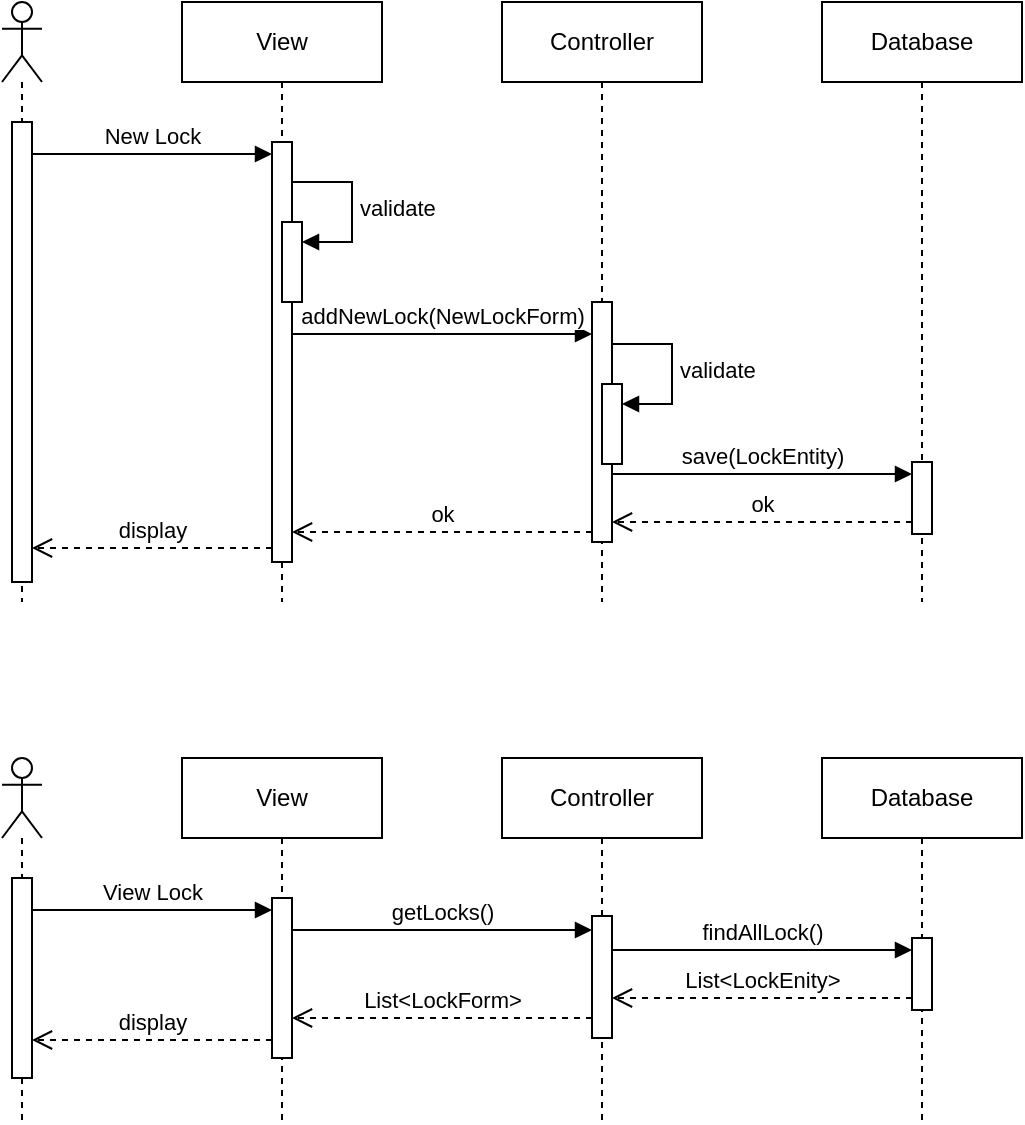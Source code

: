 <mxfile version="24.2.1" type="github">
  <diagram name="Page-1" id="eJk7ZBYUyf_CfmgWEd9V">
    <mxGraphModel dx="989" dy="539" grid="1" gridSize="10" guides="1" tooltips="1" connect="1" arrows="1" fold="1" page="1" pageScale="1" pageWidth="850" pageHeight="1100" math="0" shadow="0">
      <root>
        <mxCell id="0" />
        <mxCell id="1" parent="0" />
        <mxCell id="_ypiTypOmbHpvV-yp6MR-1" value="" style="shape=umlLifeline;perimeter=lifelinePerimeter;whiteSpace=wrap;html=1;container=1;dropTarget=0;collapsible=0;recursiveResize=0;outlineConnect=0;portConstraint=eastwest;newEdgeStyle={&quot;curved&quot;:0,&quot;rounded&quot;:0};participant=umlActor;" vertex="1" parent="1">
          <mxGeometry x="40" y="20" width="20" height="300" as="geometry" />
        </mxCell>
        <mxCell id="_ypiTypOmbHpvV-yp6MR-6" value="" style="html=1;points=[[0,0,0,0,5],[0,1,0,0,-5],[1,0,0,0,5],[1,1,0,0,-5]];perimeter=orthogonalPerimeter;outlineConnect=0;targetShapes=umlLifeline;portConstraint=eastwest;newEdgeStyle={&quot;curved&quot;:0,&quot;rounded&quot;:0};" vertex="1" parent="_ypiTypOmbHpvV-yp6MR-1">
          <mxGeometry x="5" y="60" width="10" height="230" as="geometry" />
        </mxCell>
        <mxCell id="_ypiTypOmbHpvV-yp6MR-2" value="&lt;div&gt;View&lt;/div&gt;" style="shape=umlLifeline;perimeter=lifelinePerimeter;whiteSpace=wrap;html=1;container=1;dropTarget=0;collapsible=0;recursiveResize=0;outlineConnect=0;portConstraint=eastwest;newEdgeStyle={&quot;curved&quot;:0,&quot;rounded&quot;:0};" vertex="1" parent="1">
          <mxGeometry x="130" y="20" width="100" height="300" as="geometry" />
        </mxCell>
        <mxCell id="_ypiTypOmbHpvV-yp6MR-7" value="" style="html=1;points=[[0,0,0,0,5],[0,1,0,0,-5],[1,0,0,0,5],[1,1,0,0,-5]];perimeter=orthogonalPerimeter;outlineConnect=0;targetShapes=umlLifeline;portConstraint=eastwest;newEdgeStyle={&quot;curved&quot;:0,&quot;rounded&quot;:0};" vertex="1" parent="_ypiTypOmbHpvV-yp6MR-2">
          <mxGeometry x="45" y="70" width="10" height="210" as="geometry" />
        </mxCell>
        <mxCell id="_ypiTypOmbHpvV-yp6MR-12" value="" style="html=1;points=[[0,0,0,0,5],[0,1,0,0,-5],[1,0,0,0,5],[1,1,0,0,-5]];perimeter=orthogonalPerimeter;outlineConnect=0;targetShapes=umlLifeline;portConstraint=eastwest;newEdgeStyle={&quot;curved&quot;:0,&quot;rounded&quot;:0};" vertex="1" parent="_ypiTypOmbHpvV-yp6MR-2">
          <mxGeometry x="50" y="110" width="10" height="40" as="geometry" />
        </mxCell>
        <mxCell id="_ypiTypOmbHpvV-yp6MR-13" value="validate" style="html=1;align=left;spacingLeft=2;endArrow=block;rounded=0;edgeStyle=orthogonalEdgeStyle;curved=0;rounded=0;" edge="1" target="_ypiTypOmbHpvV-yp6MR-12" parent="_ypiTypOmbHpvV-yp6MR-2">
          <mxGeometry relative="1" as="geometry">
            <mxPoint x="55" y="90" as="sourcePoint" />
            <Array as="points">
              <mxPoint x="85" y="120" />
            </Array>
          </mxGeometry>
        </mxCell>
        <mxCell id="_ypiTypOmbHpvV-yp6MR-3" value="Controller" style="shape=umlLifeline;perimeter=lifelinePerimeter;whiteSpace=wrap;html=1;container=1;dropTarget=0;collapsible=0;recursiveResize=0;outlineConnect=0;portConstraint=eastwest;newEdgeStyle={&quot;curved&quot;:0,&quot;rounded&quot;:0};" vertex="1" parent="1">
          <mxGeometry x="290" y="20" width="100" height="300" as="geometry" />
        </mxCell>
        <mxCell id="_ypiTypOmbHpvV-yp6MR-9" value="" style="html=1;points=[[0,0,0,0,5],[0,1,0,0,-5],[1,0,0,0,5],[1,1,0,0,-5]];perimeter=orthogonalPerimeter;outlineConnect=0;targetShapes=umlLifeline;portConstraint=eastwest;newEdgeStyle={&quot;curved&quot;:0,&quot;rounded&quot;:0};" vertex="1" parent="_ypiTypOmbHpvV-yp6MR-3">
          <mxGeometry x="45" y="150" width="10" height="120" as="geometry" />
        </mxCell>
        <mxCell id="_ypiTypOmbHpvV-yp6MR-14" value="" style="html=1;points=[[0,0,0,0,5],[0,1,0,0,-5],[1,0,0,0,5],[1,1,0,0,-5]];perimeter=orthogonalPerimeter;outlineConnect=0;targetShapes=umlLifeline;portConstraint=eastwest;newEdgeStyle={&quot;curved&quot;:0,&quot;rounded&quot;:0};" vertex="1" parent="_ypiTypOmbHpvV-yp6MR-3">
          <mxGeometry x="50" y="191" width="10" height="40" as="geometry" />
        </mxCell>
        <mxCell id="_ypiTypOmbHpvV-yp6MR-15" value="validate" style="html=1;align=left;spacingLeft=2;endArrow=block;rounded=0;edgeStyle=orthogonalEdgeStyle;curved=0;rounded=0;" edge="1" target="_ypiTypOmbHpvV-yp6MR-14" parent="_ypiTypOmbHpvV-yp6MR-3">
          <mxGeometry relative="1" as="geometry">
            <mxPoint x="55" y="171" as="sourcePoint" />
            <Array as="points">
              <mxPoint x="85" y="201" />
            </Array>
          </mxGeometry>
        </mxCell>
        <mxCell id="_ypiTypOmbHpvV-yp6MR-4" value="Database" style="shape=umlLifeline;perimeter=lifelinePerimeter;whiteSpace=wrap;html=1;container=1;dropTarget=0;collapsible=0;recursiveResize=0;outlineConnect=0;portConstraint=eastwest;newEdgeStyle={&quot;curved&quot;:0,&quot;rounded&quot;:0};" vertex="1" parent="1">
          <mxGeometry x="450" y="20" width="100" height="300" as="geometry" />
        </mxCell>
        <mxCell id="_ypiTypOmbHpvV-yp6MR-17" value="" style="html=1;points=[[0,0,0,0,5],[0,1,0,0,-5],[1,0,0,0,5],[1,1,0,0,-5]];perimeter=orthogonalPerimeter;outlineConnect=0;targetShapes=umlLifeline;portConstraint=eastwest;newEdgeStyle={&quot;curved&quot;:0,&quot;rounded&quot;:0};" vertex="1" parent="_ypiTypOmbHpvV-yp6MR-4">
          <mxGeometry x="45" y="230" width="10" height="36" as="geometry" />
        </mxCell>
        <mxCell id="_ypiTypOmbHpvV-yp6MR-8" value="New Lock" style="html=1;verticalAlign=bottom;endArrow=block;curved=0;rounded=0;" edge="1" parent="1">
          <mxGeometry width="80" relative="1" as="geometry">
            <mxPoint x="55" y="96" as="sourcePoint" />
            <mxPoint x="175" y="96" as="targetPoint" />
          </mxGeometry>
        </mxCell>
        <mxCell id="_ypiTypOmbHpvV-yp6MR-16" value="addNewLock(NewLockForm)" style="html=1;verticalAlign=bottom;endArrow=block;curved=0;rounded=0;" edge="1" parent="1">
          <mxGeometry width="80" relative="1" as="geometry">
            <mxPoint x="185" y="186.0" as="sourcePoint" />
            <mxPoint x="335" y="186.0" as="targetPoint" />
            <mxPoint as="offset" />
          </mxGeometry>
        </mxCell>
        <mxCell id="_ypiTypOmbHpvV-yp6MR-18" value="save(LockEntity)" style="html=1;verticalAlign=bottom;endArrow=block;curved=0;rounded=0;" edge="1" parent="1">
          <mxGeometry width="80" relative="1" as="geometry">
            <mxPoint x="345" y="256" as="sourcePoint" />
            <mxPoint x="495" y="256" as="targetPoint" />
            <mxPoint as="offset" />
          </mxGeometry>
        </mxCell>
        <mxCell id="_ypiTypOmbHpvV-yp6MR-19" value="ok" style="html=1;verticalAlign=bottom;endArrow=open;dashed=1;endSize=8;curved=0;rounded=0;" edge="1" parent="1">
          <mxGeometry relative="1" as="geometry">
            <mxPoint x="495" y="280" as="sourcePoint" />
            <mxPoint x="345" y="280" as="targetPoint" />
          </mxGeometry>
        </mxCell>
        <mxCell id="_ypiTypOmbHpvV-yp6MR-20" value="ok" style="html=1;verticalAlign=bottom;endArrow=open;dashed=1;endSize=8;curved=0;rounded=0;" edge="1" parent="1">
          <mxGeometry relative="1" as="geometry">
            <mxPoint x="335" y="285" as="sourcePoint" />
            <mxPoint x="185" y="285" as="targetPoint" />
          </mxGeometry>
        </mxCell>
        <mxCell id="_ypiTypOmbHpvV-yp6MR-21" value="display" style="html=1;verticalAlign=bottom;endArrow=open;dashed=1;endSize=8;curved=0;rounded=0;" edge="1" parent="1">
          <mxGeometry relative="1" as="geometry">
            <mxPoint x="175" y="293" as="sourcePoint" />
            <mxPoint x="55" y="293" as="targetPoint" />
          </mxGeometry>
        </mxCell>
        <mxCell id="_ypiTypOmbHpvV-yp6MR-40" value="" style="shape=umlLifeline;perimeter=lifelinePerimeter;whiteSpace=wrap;html=1;container=1;dropTarget=0;collapsible=0;recursiveResize=0;outlineConnect=0;portConstraint=eastwest;newEdgeStyle={&quot;curved&quot;:0,&quot;rounded&quot;:0};participant=umlActor;" vertex="1" parent="1">
          <mxGeometry x="40" y="398" width="20" height="182" as="geometry" />
        </mxCell>
        <mxCell id="_ypiTypOmbHpvV-yp6MR-41" value="" style="html=1;points=[[0,0,0,0,5],[0,1,0,0,-5],[1,0,0,0,5],[1,1,0,0,-5]];perimeter=orthogonalPerimeter;outlineConnect=0;targetShapes=umlLifeline;portConstraint=eastwest;newEdgeStyle={&quot;curved&quot;:0,&quot;rounded&quot;:0};" vertex="1" parent="_ypiTypOmbHpvV-yp6MR-40">
          <mxGeometry x="5" y="60" width="10" height="100" as="geometry" />
        </mxCell>
        <mxCell id="_ypiTypOmbHpvV-yp6MR-42" value="&lt;div&gt;View&lt;/div&gt;" style="shape=umlLifeline;perimeter=lifelinePerimeter;whiteSpace=wrap;html=1;container=1;dropTarget=0;collapsible=0;recursiveResize=0;outlineConnect=0;portConstraint=eastwest;newEdgeStyle={&quot;curved&quot;:0,&quot;rounded&quot;:0};" vertex="1" parent="1">
          <mxGeometry x="130" y="398" width="100" height="182" as="geometry" />
        </mxCell>
        <mxCell id="_ypiTypOmbHpvV-yp6MR-43" value="" style="html=1;points=[[0,0,0,0,5],[0,1,0,0,-5],[1,0,0,0,5],[1,1,0,0,-5]];perimeter=orthogonalPerimeter;outlineConnect=0;targetShapes=umlLifeline;portConstraint=eastwest;newEdgeStyle={&quot;curved&quot;:0,&quot;rounded&quot;:0};" vertex="1" parent="_ypiTypOmbHpvV-yp6MR-42">
          <mxGeometry x="45" y="70" width="10" height="80" as="geometry" />
        </mxCell>
        <mxCell id="_ypiTypOmbHpvV-yp6MR-46" value="Controller" style="shape=umlLifeline;perimeter=lifelinePerimeter;whiteSpace=wrap;html=1;container=1;dropTarget=0;collapsible=0;recursiveResize=0;outlineConnect=0;portConstraint=eastwest;newEdgeStyle={&quot;curved&quot;:0,&quot;rounded&quot;:0};" vertex="1" parent="1">
          <mxGeometry x="290" y="398" width="100" height="182" as="geometry" />
        </mxCell>
        <mxCell id="_ypiTypOmbHpvV-yp6MR-47" value="" style="html=1;points=[[0,0,0,0,5],[0,1,0,0,-5],[1,0,0,0,5],[1,1,0,0,-5]];perimeter=orthogonalPerimeter;outlineConnect=0;targetShapes=umlLifeline;portConstraint=eastwest;newEdgeStyle={&quot;curved&quot;:0,&quot;rounded&quot;:0};" vertex="1" parent="_ypiTypOmbHpvV-yp6MR-46">
          <mxGeometry x="45" y="79" width="10" height="61" as="geometry" />
        </mxCell>
        <mxCell id="_ypiTypOmbHpvV-yp6MR-50" value="Database" style="shape=umlLifeline;perimeter=lifelinePerimeter;whiteSpace=wrap;html=1;container=1;dropTarget=0;collapsible=0;recursiveResize=0;outlineConnect=0;portConstraint=eastwest;newEdgeStyle={&quot;curved&quot;:0,&quot;rounded&quot;:0};" vertex="1" parent="1">
          <mxGeometry x="450" y="398" width="100" height="182" as="geometry" />
        </mxCell>
        <mxCell id="_ypiTypOmbHpvV-yp6MR-51" value="" style="html=1;points=[[0,0,0,0,5],[0,1,0,0,-5],[1,0,0,0,5],[1,1,0,0,-5]];perimeter=orthogonalPerimeter;outlineConnect=0;targetShapes=umlLifeline;portConstraint=eastwest;newEdgeStyle={&quot;curved&quot;:0,&quot;rounded&quot;:0};" vertex="1" parent="_ypiTypOmbHpvV-yp6MR-50">
          <mxGeometry x="45" y="90" width="10" height="36" as="geometry" />
        </mxCell>
        <mxCell id="_ypiTypOmbHpvV-yp6MR-52" value="View Lock" style="html=1;verticalAlign=bottom;endArrow=block;curved=0;rounded=0;" edge="1" parent="1">
          <mxGeometry width="80" relative="1" as="geometry">
            <mxPoint x="55" y="474" as="sourcePoint" />
            <mxPoint x="175" y="474" as="targetPoint" />
          </mxGeometry>
        </mxCell>
        <mxCell id="_ypiTypOmbHpvV-yp6MR-53" value="getLocks()" style="html=1;verticalAlign=bottom;endArrow=block;curved=0;rounded=0;" edge="1" parent="1">
          <mxGeometry width="80" relative="1" as="geometry">
            <mxPoint x="185" y="484" as="sourcePoint" />
            <mxPoint x="335" y="484" as="targetPoint" />
            <mxPoint as="offset" />
          </mxGeometry>
        </mxCell>
        <mxCell id="_ypiTypOmbHpvV-yp6MR-54" value="findAllLock()" style="html=1;verticalAlign=bottom;endArrow=block;curved=0;rounded=0;" edge="1" parent="1">
          <mxGeometry width="80" relative="1" as="geometry">
            <mxPoint x="345" y="494" as="sourcePoint" />
            <mxPoint x="495" y="494" as="targetPoint" />
            <mxPoint as="offset" />
          </mxGeometry>
        </mxCell>
        <mxCell id="_ypiTypOmbHpvV-yp6MR-55" value="List&amp;lt;LockEnity&amp;gt;" style="html=1;verticalAlign=bottom;endArrow=open;dashed=1;endSize=8;curved=0;rounded=0;" edge="1" parent="1">
          <mxGeometry relative="1" as="geometry">
            <mxPoint x="495" y="518" as="sourcePoint" />
            <mxPoint x="345" y="518" as="targetPoint" />
          </mxGeometry>
        </mxCell>
        <mxCell id="_ypiTypOmbHpvV-yp6MR-56" value="List&amp;lt;LockForm&amp;gt;" style="html=1;verticalAlign=bottom;endArrow=open;dashed=1;endSize=8;curved=0;rounded=0;" edge="1" parent="1">
          <mxGeometry relative="1" as="geometry">
            <mxPoint x="335" y="528" as="sourcePoint" />
            <mxPoint x="185" y="528" as="targetPoint" />
          </mxGeometry>
        </mxCell>
        <mxCell id="_ypiTypOmbHpvV-yp6MR-57" value="display" style="html=1;verticalAlign=bottom;endArrow=open;dashed=1;endSize=8;curved=0;rounded=0;" edge="1" parent="1">
          <mxGeometry relative="1" as="geometry">
            <mxPoint x="175" y="539" as="sourcePoint" />
            <mxPoint x="55" y="539" as="targetPoint" />
          </mxGeometry>
        </mxCell>
      </root>
    </mxGraphModel>
  </diagram>
</mxfile>

